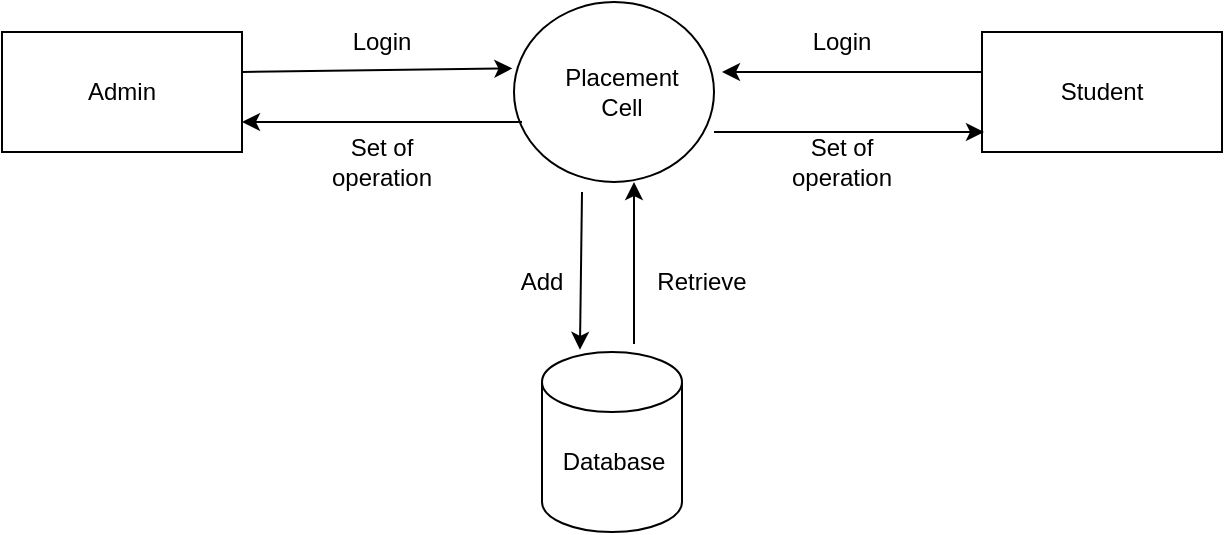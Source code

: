 <mxfile version="22.1.2" type="device">
  <diagram name="Page-1" id="GWHjZiozi7kiLOSyXkyY">
    <mxGraphModel dx="1276" dy="606" grid="1" gridSize="10" guides="1" tooltips="1" connect="1" arrows="1" fold="1" page="1" pageScale="1" pageWidth="850" pageHeight="1100" math="0" shadow="0">
      <root>
        <mxCell id="0" />
        <mxCell id="1" parent="0" />
        <mxCell id="HYg1svsiwccro3s2MDiJ-2" value="" style="shape=cylinder3;whiteSpace=wrap;html=1;boundedLbl=1;backgroundOutline=1;size=15;" vertex="1" parent="1">
          <mxGeometry x="370" y="460" width="70" height="90" as="geometry" />
        </mxCell>
        <mxCell id="HYg1svsiwccro3s2MDiJ-3" value="" style="rounded=0;whiteSpace=wrap;html=1;" vertex="1" parent="1">
          <mxGeometry x="100" y="300" width="120" height="60" as="geometry" />
        </mxCell>
        <mxCell id="HYg1svsiwccro3s2MDiJ-4" value="" style="ellipse;whiteSpace=wrap;html=1;" vertex="1" parent="1">
          <mxGeometry x="356" y="285" width="100" height="90" as="geometry" />
        </mxCell>
        <mxCell id="HYg1svsiwccro3s2MDiJ-5" value="" style="rounded=0;whiteSpace=wrap;html=1;" vertex="1" parent="1">
          <mxGeometry x="590" y="300" width="120" height="60" as="geometry" />
        </mxCell>
        <mxCell id="HYg1svsiwccro3s2MDiJ-6" value="" style="endArrow=classic;html=1;rounded=0;exitX=1;exitY=0.333;exitDx=0;exitDy=0;entryX=-0.008;entryY=0.369;entryDx=0;entryDy=0;entryPerimeter=0;exitPerimeter=0;" edge="1" parent="1" source="HYg1svsiwccro3s2MDiJ-3" target="HYg1svsiwccro3s2MDiJ-4">
          <mxGeometry width="50" height="50" relative="1" as="geometry">
            <mxPoint x="400" y="340" as="sourcePoint" />
            <mxPoint x="450" y="290" as="targetPoint" />
          </mxGeometry>
        </mxCell>
        <mxCell id="HYg1svsiwccro3s2MDiJ-7" value="" style="endArrow=classic;html=1;rounded=0;" edge="1" parent="1">
          <mxGeometry width="50" height="50" relative="1" as="geometry">
            <mxPoint x="456" y="350" as="sourcePoint" />
            <mxPoint x="591" y="350" as="targetPoint" />
          </mxGeometry>
        </mxCell>
        <mxCell id="HYg1svsiwccro3s2MDiJ-8" value="" style="endArrow=classic;html=1;rounded=0;entryX=1;entryY=0.75;entryDx=0;entryDy=0;" edge="1" parent="1" target="HYg1svsiwccro3s2MDiJ-3">
          <mxGeometry width="50" height="50" relative="1" as="geometry">
            <mxPoint x="360" y="345" as="sourcePoint" />
            <mxPoint x="450" y="290" as="targetPoint" />
          </mxGeometry>
        </mxCell>
        <mxCell id="HYg1svsiwccro3s2MDiJ-9" value="" style="endArrow=classic;html=1;rounded=0;" edge="1" parent="1">
          <mxGeometry width="50" height="50" relative="1" as="geometry">
            <mxPoint x="590" y="320" as="sourcePoint" />
            <mxPoint x="460" y="320" as="targetPoint" />
            <Array as="points">
              <mxPoint x="520" y="320" />
            </Array>
          </mxGeometry>
        </mxCell>
        <mxCell id="HYg1svsiwccro3s2MDiJ-10" value="" style="endArrow=classic;html=1;rounded=0;entryX=0.271;entryY=-0.012;entryDx=0;entryDy=0;entryPerimeter=0;" edge="1" parent="1" target="HYg1svsiwccro3s2MDiJ-2">
          <mxGeometry width="50" height="50" relative="1" as="geometry">
            <mxPoint x="390" y="380" as="sourcePoint" />
            <mxPoint x="450" y="290" as="targetPoint" />
          </mxGeometry>
        </mxCell>
        <mxCell id="HYg1svsiwccro3s2MDiJ-11" value="" style="endArrow=classic;html=1;rounded=0;entryX=0.6;entryY=1;entryDx=0;entryDy=0;entryPerimeter=0;" edge="1" parent="1" target="HYg1svsiwccro3s2MDiJ-4">
          <mxGeometry width="50" height="50" relative="1" as="geometry">
            <mxPoint x="416" y="456" as="sourcePoint" />
            <mxPoint x="400" y="469" as="targetPoint" />
          </mxGeometry>
        </mxCell>
        <mxCell id="HYg1svsiwccro3s2MDiJ-13" value="Admin" style="text;html=1;strokeColor=none;fillColor=none;align=center;verticalAlign=middle;whiteSpace=wrap;rounded=0;" vertex="1" parent="1">
          <mxGeometry x="130" y="315" width="60" height="30" as="geometry" />
        </mxCell>
        <mxCell id="HYg1svsiwccro3s2MDiJ-14" value="Database" style="text;html=1;strokeColor=none;fillColor=none;align=center;verticalAlign=middle;whiteSpace=wrap;rounded=0;" vertex="1" parent="1">
          <mxGeometry x="376" y="500" width="60" height="30" as="geometry" />
        </mxCell>
        <mxCell id="HYg1svsiwccro3s2MDiJ-15" value="Student" style="text;html=1;strokeColor=none;fillColor=none;align=center;verticalAlign=middle;whiteSpace=wrap;rounded=0;" vertex="1" parent="1">
          <mxGeometry x="620" y="315" width="60" height="30" as="geometry" />
        </mxCell>
        <mxCell id="HYg1svsiwccro3s2MDiJ-16" value="Placement&lt;br&gt;Cell" style="text;html=1;strokeColor=none;fillColor=none;align=center;verticalAlign=middle;whiteSpace=wrap;rounded=0;" vertex="1" parent="1">
          <mxGeometry x="380" y="315" width="60" height="30" as="geometry" />
        </mxCell>
        <mxCell id="HYg1svsiwccro3s2MDiJ-17" value="Add" style="text;html=1;strokeColor=none;fillColor=none;align=center;verticalAlign=middle;whiteSpace=wrap;rounded=0;" vertex="1" parent="1">
          <mxGeometry x="340" y="410" width="60" height="30" as="geometry" />
        </mxCell>
        <mxCell id="HYg1svsiwccro3s2MDiJ-18" value="Retrieve" style="text;html=1;strokeColor=none;fillColor=none;align=center;verticalAlign=middle;whiteSpace=wrap;rounded=0;" vertex="1" parent="1">
          <mxGeometry x="420" y="410" width="60" height="30" as="geometry" />
        </mxCell>
        <mxCell id="HYg1svsiwccro3s2MDiJ-20" value="Login" style="text;html=1;strokeColor=none;fillColor=none;align=center;verticalAlign=middle;whiteSpace=wrap;rounded=0;" vertex="1" parent="1">
          <mxGeometry x="260" y="290" width="60" height="30" as="geometry" />
        </mxCell>
        <mxCell id="HYg1svsiwccro3s2MDiJ-22" value="Login" style="text;html=1;strokeColor=none;fillColor=none;align=center;verticalAlign=middle;whiteSpace=wrap;rounded=0;" vertex="1" parent="1">
          <mxGeometry x="490" y="290" width="60" height="30" as="geometry" />
        </mxCell>
        <mxCell id="HYg1svsiwccro3s2MDiJ-24" value="Set of operation" style="text;html=1;strokeColor=none;fillColor=none;align=center;verticalAlign=middle;whiteSpace=wrap;rounded=0;" vertex="1" parent="1">
          <mxGeometry x="260" y="350" width="60" height="30" as="geometry" />
        </mxCell>
        <mxCell id="HYg1svsiwccro3s2MDiJ-25" value="Set of operation" style="text;html=1;strokeColor=none;fillColor=none;align=center;verticalAlign=middle;whiteSpace=wrap;rounded=0;" vertex="1" parent="1">
          <mxGeometry x="490" y="350" width="60" height="30" as="geometry" />
        </mxCell>
      </root>
    </mxGraphModel>
  </diagram>
</mxfile>
